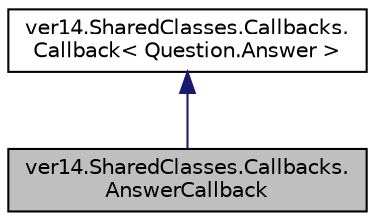 digraph "ver14.SharedClasses.Callbacks.AnswerCallback"
{
 // LATEX_PDF_SIZE
  edge [fontname="Helvetica",fontsize="10",labelfontname="Helvetica",labelfontsize="10"];
  node [fontname="Helvetica",fontsize="10",shape=record];
  Node1 [label="ver14.SharedClasses.Callbacks.\lAnswerCallback",height=0.2,width=0.4,color="black", fillcolor="grey75", style="filled", fontcolor="black",tooltip=" "];
  Node2 -> Node1 [dir="back",color="midnightblue",fontsize="10",style="solid",fontname="Helvetica"];
  Node2 [label="ver14.SharedClasses.Callbacks.\lCallback\< Question.Answer \>",height=0.2,width=0.4,color="black", fillcolor="white", style="filled",URL="$interfacever14_1_1_shared_classes_1_1_callbacks_1_1_callback.html",tooltip=" "];
}

